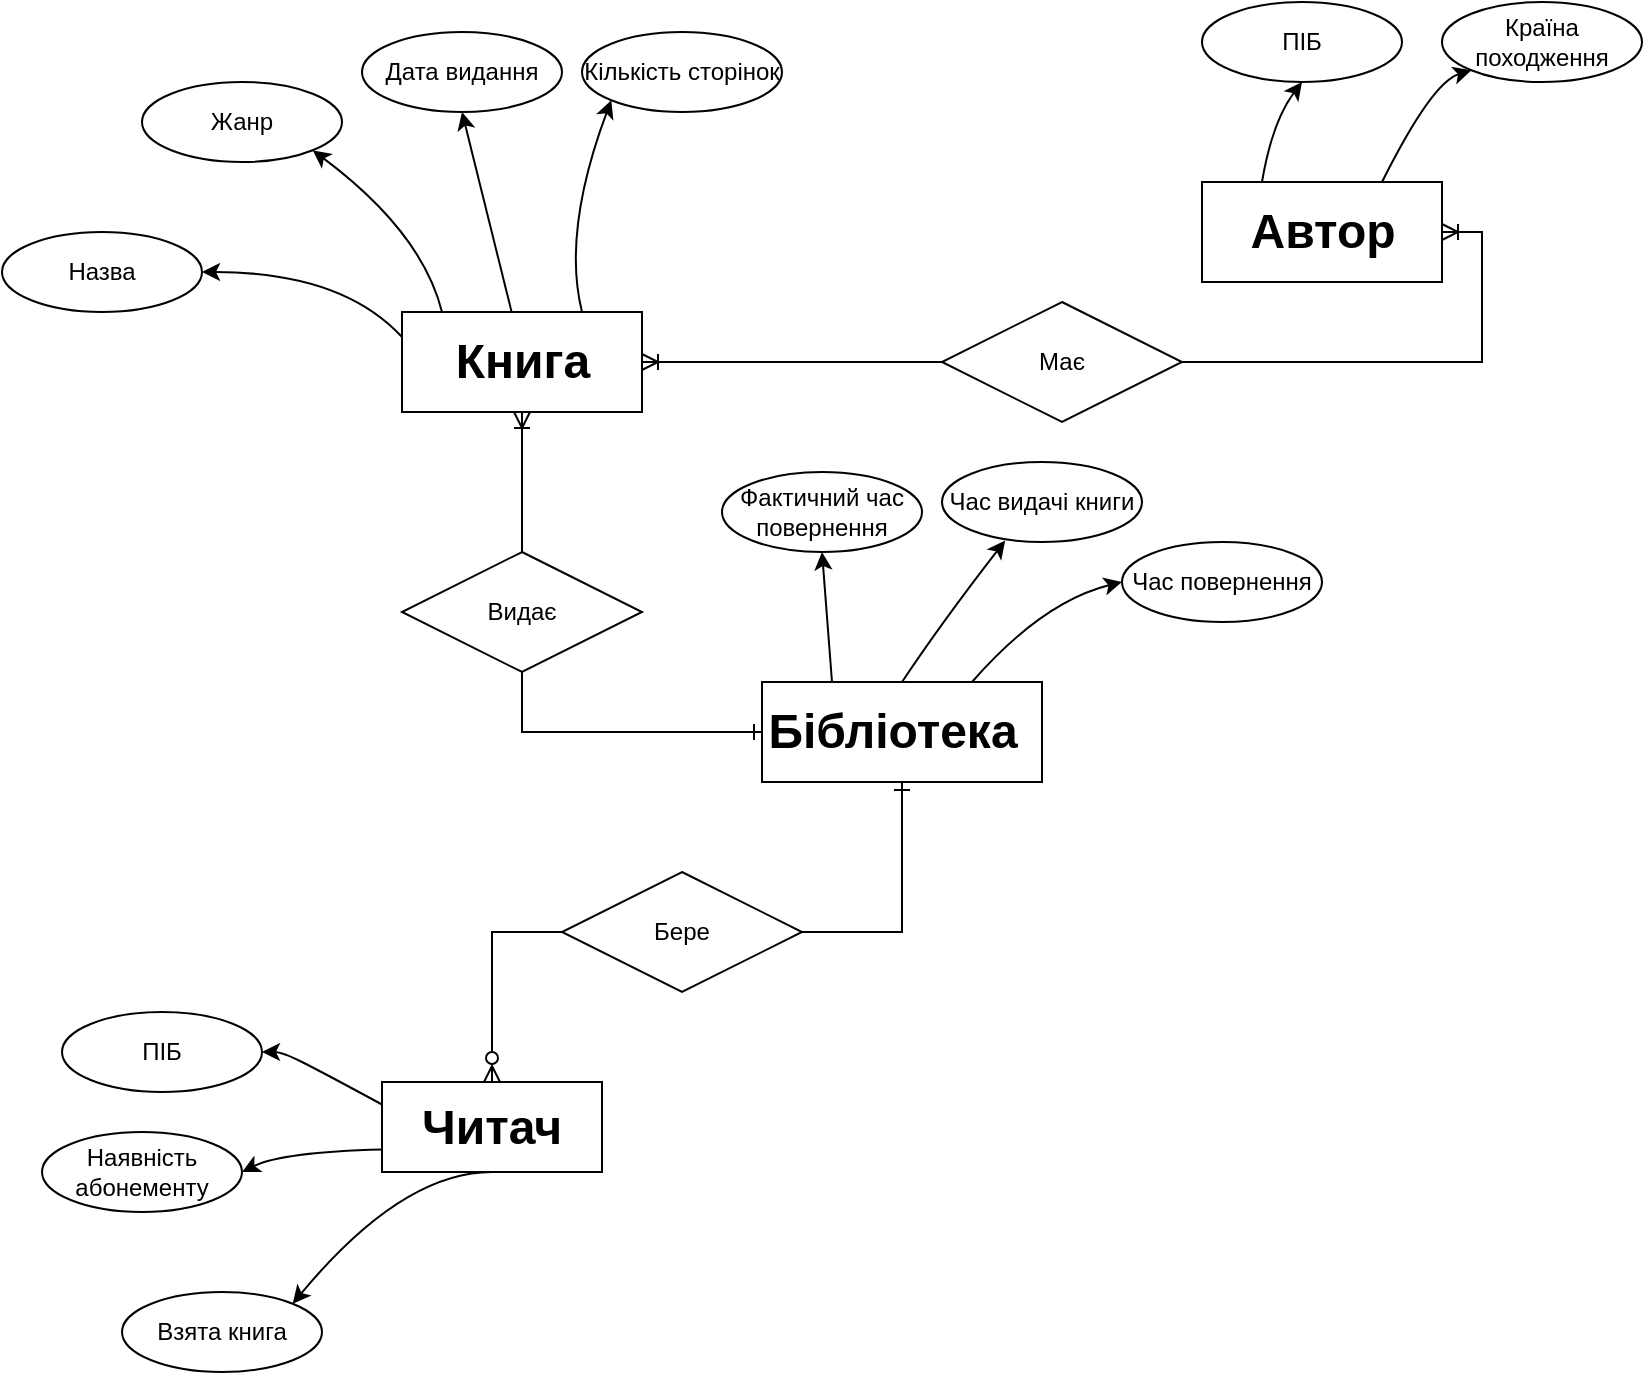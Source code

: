<mxfile version="20.4.0" type="device"><diagram id="mSDi4x7WHbn0Q3BxQYzR" name="Сторінка-1"><mxGraphModel dx="4442" dy="3024" grid="1" gridSize="10" guides="1" tooltips="1" connect="1" arrows="1" fold="1" page="1" pageScale="1" pageWidth="850" pageHeight="1100" math="0" shadow="0"><root><mxCell id="0"/><mxCell id="1" parent="0"/><mxCell id="EwMvt-ArbL0apywPerTE-51" style="edgeStyle=orthogonalEdgeStyle;rounded=0;orthogonalLoop=1;jettySize=auto;html=1;exitX=0.5;exitY=1;exitDx=0;exitDy=0;entryX=0;entryY=0.5;entryDx=0;entryDy=0;endArrow=ERone;endFill=0;startArrow=ERoneToMany;startFill=0;" parent="1" source="EwMvt-ArbL0apywPerTE-1" target="EwMvt-ArbL0apywPerTE-40" edge="1"><mxGeometry relative="1" as="geometry"/></mxCell><mxCell id="EwMvt-ArbL0apywPerTE-1" value="" style="rounded=0;whiteSpace=wrap;html=1;" parent="1" vertex="1"><mxGeometry x="170" y="150" width="120" height="50" as="geometry"/></mxCell><mxCell id="EwMvt-ArbL0apywPerTE-2" value="Книга" style="text;strokeColor=none;fillColor=none;html=1;fontSize=24;fontStyle=1;verticalAlign=middle;align=center;" parent="1" vertex="1"><mxGeometry x="180" y="155" width="100" height="40" as="geometry"/></mxCell><mxCell id="EwMvt-ArbL0apywPerTE-3" value="" style="rounded=0;whiteSpace=wrap;html=1;" parent="1" vertex="1"><mxGeometry x="570" y="85" width="120" height="50" as="geometry"/></mxCell><mxCell id="EwMvt-ArbL0apywPerTE-4" value="Автор" style="text;strokeColor=none;fillColor=none;html=1;fontSize=24;fontStyle=1;verticalAlign=middle;align=center;" parent="1" vertex="1"><mxGeometry x="580" y="90" width="100" height="40" as="geometry"/></mxCell><mxCell id="EwMvt-ArbL0apywPerTE-7" style="edgeStyle=orthogonalEdgeStyle;rounded=0;orthogonalLoop=1;jettySize=auto;html=1;exitX=1;exitY=0.5;exitDx=0;exitDy=0;exitPerimeter=0;endArrow=ERone;endFill=0;entryX=0;entryY=0.5;entryDx=0;entryDy=0;strokeColor=none;" parent="1" edge="1"><mxGeometry relative="1" as="geometry"><mxPoint x="325" y="355" as="sourcePoint"/><mxPoint x="440" y="515" as="targetPoint"/></mxGeometry></mxCell><mxCell id="EwMvt-ArbL0apywPerTE-9" style="edgeStyle=orthogonalEdgeStyle;rounded=0;orthogonalLoop=1;jettySize=auto;html=1;entryX=0.5;entryY=1;entryDx=0;entryDy=0;startArrow=ERzeroToMany;startFill=0;endArrow=ERone;endFill=0;exitX=0.5;exitY=0;exitDx=0;exitDy=0;" parent="1" source="EwMvt-ArbL0apywPerTE-35" target="EwMvt-ArbL0apywPerTE-40" edge="1"><mxGeometry relative="1" as="geometry"><mxPoint x="265" y="330" as="sourcePoint"/></mxGeometry></mxCell><mxCell id="EwMvt-ArbL0apywPerTE-10" value="Час видачі книги" style="ellipse;whiteSpace=wrap;html=1;align=center;" parent="1" vertex="1"><mxGeometry x="440" y="225" width="100" height="40" as="geometry"/></mxCell><mxCell id="EwMvt-ArbL0apywPerTE-12" value="Час повернення" style="ellipse;whiteSpace=wrap;html=1;align=center;" parent="1" vertex="1"><mxGeometry x="530" y="265" width="100" height="40" as="geometry"/></mxCell><mxCell id="EwMvt-ArbL0apywPerTE-13" value="" style="curved=1;endArrow=classic;html=1;rounded=0;exitX=0.75;exitY=0;exitDx=0;exitDy=0;entryX=0;entryY=0.5;entryDx=0;entryDy=0;" parent="1" source="EwMvt-ArbL0apywPerTE-40" target="EwMvt-ArbL0apywPerTE-12" edge="1"><mxGeometry width="50" height="50" relative="1" as="geometry"><mxPoint x="220" y="185" as="sourcePoint"/><mxPoint x="240" y="95" as="targetPoint"/><Array as="points"><mxPoint x="490" y="295"/></Array></mxGeometry></mxCell><mxCell id="EwMvt-ArbL0apywPerTE-15" value="" style="curved=1;endArrow=classic;html=1;rounded=0;exitX=0.5;exitY=0;exitDx=0;exitDy=0;entryX=0.316;entryY=0.982;entryDx=0;entryDy=0;entryPerimeter=0;" parent="1" source="EwMvt-ArbL0apywPerTE-40" edge="1"><mxGeometry width="50" height="50" relative="1" as="geometry"><mxPoint x="165" y="185" as="sourcePoint"/><mxPoint x="471.6" y="264.28" as="targetPoint"/><Array as="points"><mxPoint x="440" y="305"/></Array></mxGeometry></mxCell><mxCell id="EwMvt-ArbL0apywPerTE-16" value="Назва" style="ellipse;whiteSpace=wrap;html=1;align=center;" parent="1" vertex="1"><mxGeometry x="-30" y="110" width="100" height="40" as="geometry"/></mxCell><mxCell id="EwMvt-ArbL0apywPerTE-17" value="" style="curved=1;endArrow=classic;html=1;rounded=0;entryX=1;entryY=0.5;entryDx=0;entryDy=0;exitX=0;exitY=0.25;exitDx=0;exitDy=0;" parent="1" source="EwMvt-ArbL0apywPerTE-1" target="EwMvt-ArbL0apywPerTE-16" edge="1"><mxGeometry width="50" height="50" relative="1" as="geometry"><mxPoint x="160" y="175" as="sourcePoint"/><mxPoint x="180" y="135" as="targetPoint"/><Array as="points"><mxPoint x="140" y="130"/></Array></mxGeometry></mxCell><mxCell id="EwMvt-ArbL0apywPerTE-18" value="ПІБ" style="ellipse;whiteSpace=wrap;html=1;align=center;" parent="1" vertex="1"><mxGeometry y="500" width="100" height="40" as="geometry"/></mxCell><mxCell id="EwMvt-ArbL0apywPerTE-19" value="Наявність абонементу" style="ellipse;whiteSpace=wrap;html=1;align=center;" parent="1" vertex="1"><mxGeometry x="-10" y="560" width="100" height="40" as="geometry"/></mxCell><mxCell id="EwMvt-ArbL0apywPerTE-20" value="" style="curved=1;endArrow=classic;html=1;rounded=0;entryX=1;entryY=0.5;entryDx=0;entryDy=0;exitX=0;exitY=0.25;exitDx=0;exitDy=0;" parent="1" source="EwMvt-ArbL0apywPerTE-35" target="EwMvt-ArbL0apywPerTE-18" edge="1"><mxGeometry width="50" height="50" relative="1" as="geometry"><mxPoint x="155" y="542.5" as="sourcePoint"/><mxPoint x="160" y="520" as="targetPoint"/><Array as="points"><mxPoint x="130" y="530"/><mxPoint x="110" y="520"/></Array></mxGeometry></mxCell><mxCell id="EwMvt-ArbL0apywPerTE-21" value="" style="curved=1;endArrow=classic;html=1;rounded=0;entryX=1;entryY=0.5;entryDx=0;entryDy=0;exitX=0;exitY=0.75;exitDx=0;exitDy=0;" parent="1" source="EwMvt-ArbL0apywPerTE-35" target="EwMvt-ArbL0apywPerTE-19" edge="1"><mxGeometry width="50" height="50" relative="1" as="geometry"><mxPoint x="155" y="567.5" as="sourcePoint"/><mxPoint x="140" y="560" as="targetPoint"/><Array as="points"><mxPoint x="110" y="570"/></Array></mxGeometry></mxCell><mxCell id="EwMvt-ArbL0apywPerTE-22" value="ПІБ" style="ellipse;whiteSpace=wrap;html=1;align=center;" parent="1" vertex="1"><mxGeometry x="570" y="-5" width="100" height="40" as="geometry"/></mxCell><mxCell id="EwMvt-ArbL0apywPerTE-23" value="Країна походження" style="ellipse;whiteSpace=wrap;html=1;align=center;" parent="1" vertex="1"><mxGeometry x="690" y="-5" width="100" height="40" as="geometry"/></mxCell><mxCell id="EwMvt-ArbL0apywPerTE-24" value="" style="curved=1;endArrow=classic;html=1;rounded=0;exitX=0.25;exitY=0;exitDx=0;exitDy=0;entryX=0.5;entryY=1;entryDx=0;entryDy=0;" parent="1" source="EwMvt-ArbL0apywPerTE-3" target="EwMvt-ArbL0apywPerTE-22" edge="1"><mxGeometry width="50" height="50" relative="1" as="geometry"><mxPoint x="605" y="75" as="sourcePoint"/><mxPoint x="655" y="25" as="targetPoint"/><Array as="points"><mxPoint x="605" y="55"/></Array></mxGeometry></mxCell><mxCell id="EwMvt-ArbL0apywPerTE-25" value="" style="curved=1;endArrow=classic;html=1;rounded=0;exitX=0.75;exitY=0;exitDx=0;exitDy=0;entryX=0;entryY=1;entryDx=0;entryDy=0;" parent="1" source="EwMvt-ArbL0apywPerTE-3" target="EwMvt-ArbL0apywPerTE-23" edge="1"><mxGeometry width="50" height="50" relative="1" as="geometry"><mxPoint x="640" y="80" as="sourcePoint"/><mxPoint x="690" y="30" as="targetPoint"/><Array as="points"><mxPoint x="685" y="35"/></Array></mxGeometry></mxCell><mxCell id="EwMvt-ArbL0apywPerTE-31" value="Взята книга" style="ellipse;whiteSpace=wrap;html=1;align=center;" parent="1" vertex="1"><mxGeometry x="30" y="640" width="100" height="40" as="geometry"/></mxCell><mxCell id="EwMvt-ArbL0apywPerTE-32" value="" style="curved=1;endArrow=classic;html=1;rounded=0;entryX=1;entryY=0;entryDx=0;entryDy=0;exitX=0.5;exitY=1;exitDx=0;exitDy=0;" parent="1" source="EwMvt-ArbL0apywPerTE-35" target="EwMvt-ArbL0apywPerTE-31" edge="1"><mxGeometry width="50" height="50" relative="1" as="geometry"><mxPoint x="215" y="580" as="sourcePoint"/><mxPoint x="220" y="580" as="targetPoint"/><Array as="points"><mxPoint x="170" y="580"/></Array></mxGeometry></mxCell><mxCell id="EwMvt-ArbL0apywPerTE-35" value="&lt;span style=&quot;font-size: 24px;&quot;&gt;&lt;b&gt;Читач&lt;/b&gt;&lt;/span&gt;" style="whiteSpace=wrap;html=1;align=center;" parent="1" vertex="1"><mxGeometry x="160" y="535" width="110" height="45" as="geometry"/></mxCell><mxCell id="EwMvt-ArbL0apywPerTE-36" value="Фактичний час повернення" style="ellipse;whiteSpace=wrap;html=1;align=center;" parent="1" vertex="1"><mxGeometry x="330" y="230" width="100" height="40" as="geometry"/></mxCell><mxCell id="EwMvt-ArbL0apywPerTE-37" value="" style="curved=1;endArrow=classic;html=1;rounded=0;exitX=0.25;exitY=0;exitDx=0;exitDy=0;entryX=0.5;entryY=1;entryDx=0;entryDy=0;" parent="1" source="EwMvt-ArbL0apywPerTE-40" target="EwMvt-ArbL0apywPerTE-36" edge="1"><mxGeometry width="50" height="50" relative="1" as="geometry"><mxPoint x="45" y="275" as="sourcePoint"/><mxPoint x="95" y="225" as="targetPoint"/><Array as="points"/></mxGeometry></mxCell><mxCell id="EwMvt-ArbL0apywPerTE-40" value="" style="rounded=0;whiteSpace=wrap;html=1;" parent="1" vertex="1"><mxGeometry x="350" y="335" width="140" height="50" as="geometry"/></mxCell><mxCell id="EwMvt-ArbL0apywPerTE-41" value="Бібліотека" style="text;strokeColor=none;fillColor=none;html=1;fontSize=24;fontStyle=1;verticalAlign=middle;align=center;" parent="1" vertex="1"><mxGeometry x="365" y="340" width="100" height="40" as="geometry"/></mxCell><mxCell id="EwMvt-ArbL0apywPerTE-45" value="Жанр" style="ellipse;whiteSpace=wrap;html=1;align=center;" parent="1" vertex="1"><mxGeometry x="40" y="35" width="100" height="40" as="geometry"/></mxCell><mxCell id="EwMvt-ArbL0apywPerTE-46" value="Дата видання" style="ellipse;whiteSpace=wrap;html=1;align=center;" parent="1" vertex="1"><mxGeometry x="150" y="10" width="100" height="40" as="geometry"/></mxCell><mxCell id="EwMvt-ArbL0apywPerTE-47" value="Кількість сторінок" style="ellipse;whiteSpace=wrap;html=1;align=center;" parent="1" vertex="1"><mxGeometry x="260" y="10" width="100" height="40" as="geometry"/></mxCell><mxCell id="EwMvt-ArbL0apywPerTE-48" value="" style="curved=1;endArrow=classic;html=1;rounded=0;entryX=1;entryY=1;entryDx=0;entryDy=0;" parent="1" target="EwMvt-ArbL0apywPerTE-45" edge="1"><mxGeometry width="50" height="50" relative="1" as="geometry"><mxPoint x="190" y="150" as="sourcePoint"/><mxPoint x="240" y="100" as="targetPoint"/><Array as="points"><mxPoint x="180" y="110"/></Array></mxGeometry></mxCell><mxCell id="EwMvt-ArbL0apywPerTE-49" value="" style="curved=1;endArrow=classic;html=1;rounded=0;entryX=0.5;entryY=1;entryDx=0;entryDy=0;" parent="1" target="EwMvt-ArbL0apywPerTE-46" edge="1"><mxGeometry width="50" height="50" relative="1" as="geometry"><mxPoint x="224.81" y="150" as="sourcePoint"/><mxPoint x="159.996" y="69.21" as="targetPoint"/><Array as="points"><mxPoint x="214.81" y="110"/></Array></mxGeometry></mxCell><mxCell id="EwMvt-ArbL0apywPerTE-50" value="" style="curved=1;endArrow=classic;html=1;rounded=0;entryX=0;entryY=1;entryDx=0;entryDy=0;" parent="1" target="EwMvt-ArbL0apywPerTE-47" edge="1"><mxGeometry width="50" height="50" relative="1" as="geometry"><mxPoint x="260.0" y="150" as="sourcePoint"/><mxPoint x="235.19" y="50" as="targetPoint"/><Array as="points"><mxPoint x="250" y="110"/></Array></mxGeometry></mxCell><mxCell id="hD83ZDEkpnaFsdeKjDsa-3" style="edgeStyle=orthogonalEdgeStyle;rounded=0;orthogonalLoop=1;jettySize=auto;html=1;exitX=0;exitY=0.5;exitDx=0;exitDy=0;entryX=1;entryY=0.5;entryDx=0;entryDy=0;endArrow=ERoneToMany;endFill=0;" parent="1" source="hD83ZDEkpnaFsdeKjDsa-1" target="EwMvt-ArbL0apywPerTE-1" edge="1"><mxGeometry relative="1" as="geometry"/></mxCell><mxCell id="hD83ZDEkpnaFsdeKjDsa-1" value="Має" style="shape=rhombus;perimeter=rhombusPerimeter;whiteSpace=wrap;html=1;align=center;" parent="1" vertex="1"><mxGeometry x="440" y="145" width="120" height="60" as="geometry"/></mxCell><mxCell id="hD83ZDEkpnaFsdeKjDsa-2" value="" style="edgeStyle=orthogonalEdgeStyle;rounded=0;orthogonalLoop=1;jettySize=auto;html=1;exitX=1;exitY=0.5;exitDx=0;exitDy=0;entryX=1;entryY=0.5;entryDx=0;entryDy=0;startArrow=ERoneToMany;startFill=0;endArrow=none;endFill=0;" parent="1" source="EwMvt-ArbL0apywPerTE-3" target="hD83ZDEkpnaFsdeKjDsa-1" edge="1"><mxGeometry relative="1" as="geometry"><mxPoint x="690" y="110" as="sourcePoint"/><mxPoint x="290" y="175" as="targetPoint"/></mxGeometry></mxCell><mxCell id="hD83ZDEkpnaFsdeKjDsa-4" value="Видає" style="shape=rhombus;perimeter=rhombusPerimeter;whiteSpace=wrap;html=1;align=center;" parent="1" vertex="1"><mxGeometry x="170" y="270" width="120" height="60" as="geometry"/></mxCell><mxCell id="hD83ZDEkpnaFsdeKjDsa-5" value="Бере" style="shape=rhombus;perimeter=rhombusPerimeter;whiteSpace=wrap;html=1;align=center;" parent="1" vertex="1"><mxGeometry x="250" y="430" width="120" height="60" as="geometry"/></mxCell></root></mxGraphModel></diagram></mxfile>